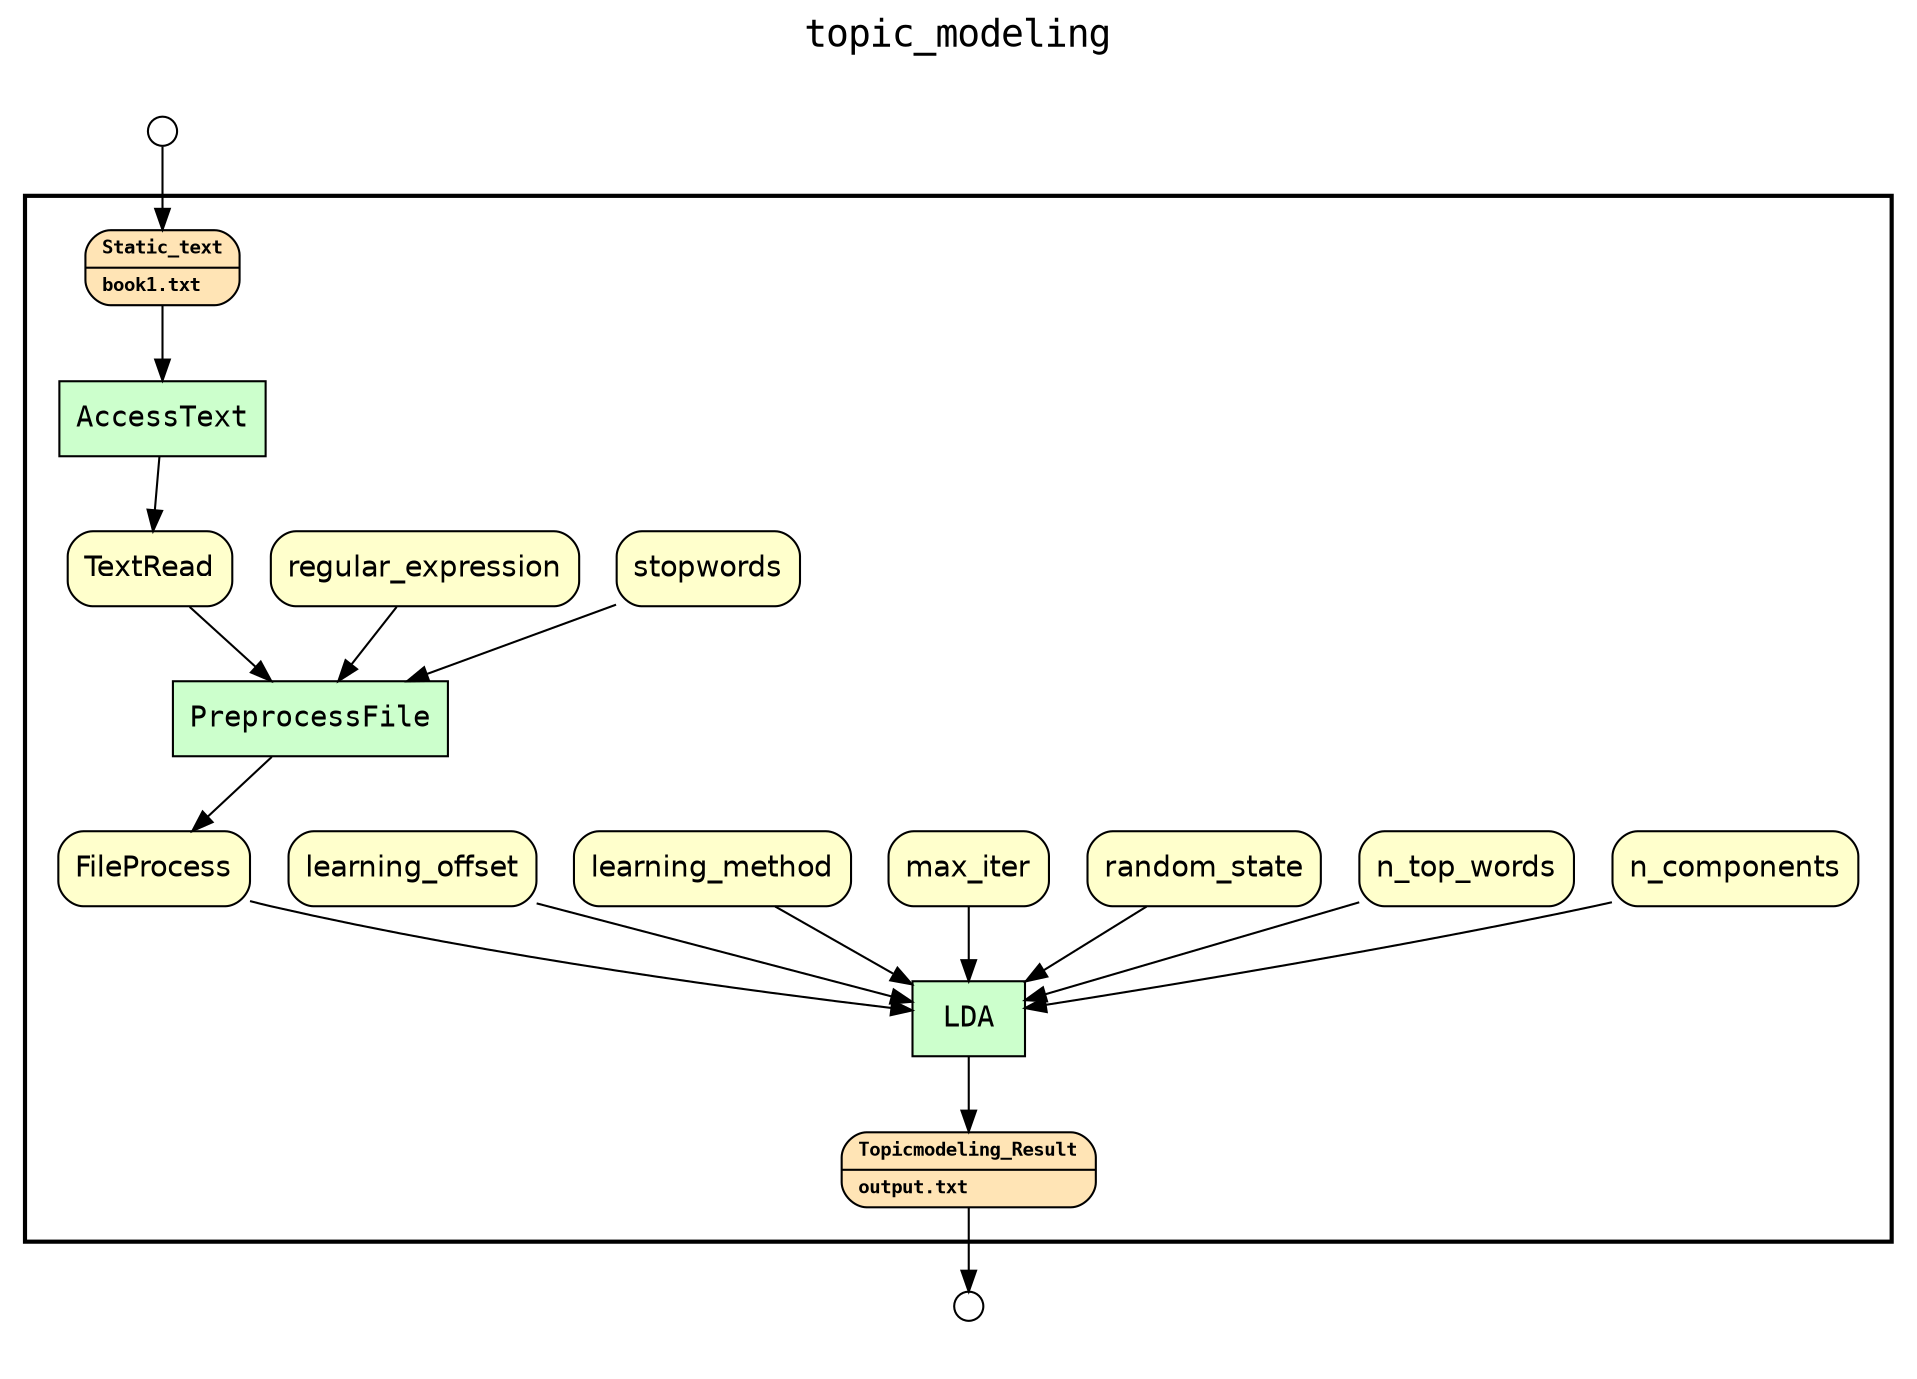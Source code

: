
digraph yw_data_view {
rankdir=TB
fontname=Courier; fontsize=18; labelloc=t
label="topic_modeling"
subgraph cluster_workflow { label=""; color=black; penwidth=2
subgraph cluster_workflow_inner { label=""; color=white
node[shape=box style="filled" fillcolor="#CCFFCC" peripheries=1 fontname=Courier]
PreprocessFile
AccessText
LDA
node[shape=box style="filled" fillcolor="#CCFFCC" peripheries=1 fontname=Courier]
LDA
node[shape=box style="rounded,filled" fillcolor="#FFFFCC" peripheries=1 fontname=Helvetica]
TextRead
stopwords
regular_expression
FileProcess
n_components
n_top_words
random_state
max_iter
learning_method
learning_offset
node[shape=box style="rounded,filled" fillcolor="#FFE4B5" peripheries=1 fontname="Courier-Bold" fontsize=9]
Static_text[shape=record rankdir=LR label="{<f0> Static_text |<f1>book1.txt\l}"]
node[shape=box style="rounded,filled" fillcolor="#FFE4B5" peripheries=1 fontname="Courier-Bold" fontsize=9]
Topicmodeling_Result[shape=record rankdir=LR label="{<f0> Topicmodeling_Result |<f1>output.txt\l}"]
node[shape=box style="rounded,filled" fillcolor="#FFFFFF" peripheries=1 fontname=Helvetica]
}}
subgraph cluster_inflows { label=""; color=white; penwidth=2
subgraph cluster_inflows_inner { label=""; color=white
node[shape=circle fillcolor="#FFFFFF" peripheries=1 width=0.2]
Static_text_inflow [label=""]
}}
subgraph cluster_outflows { label=""; color=white; penwidth=2
subgraph cluster_outflows_inner { label=""; color=white
node[shape=circle fillcolor="#FFFFFF" peripheries=1 width=0.2]
Topicmodeling_Result_outflow [label=""]
}}
random_state -> LDA
stopwords -> PreprocessFile
max_iter -> LDA
regular_expression -> PreprocessFile
learning_method -> LDA
FileProcess -> LDA
Static_text -> AccessText
learning_offset -> LDA
n_components -> LDA
n_top_words -> LDA
TextRead -> PreprocessFile
AccessText -> TextRead
PreprocessFile -> FileProcess
LDA -> Topicmodeling_Result
Static_text_inflow -> Static_text
Topicmodeling_Result -> Topicmodeling_Result_outflow
}

